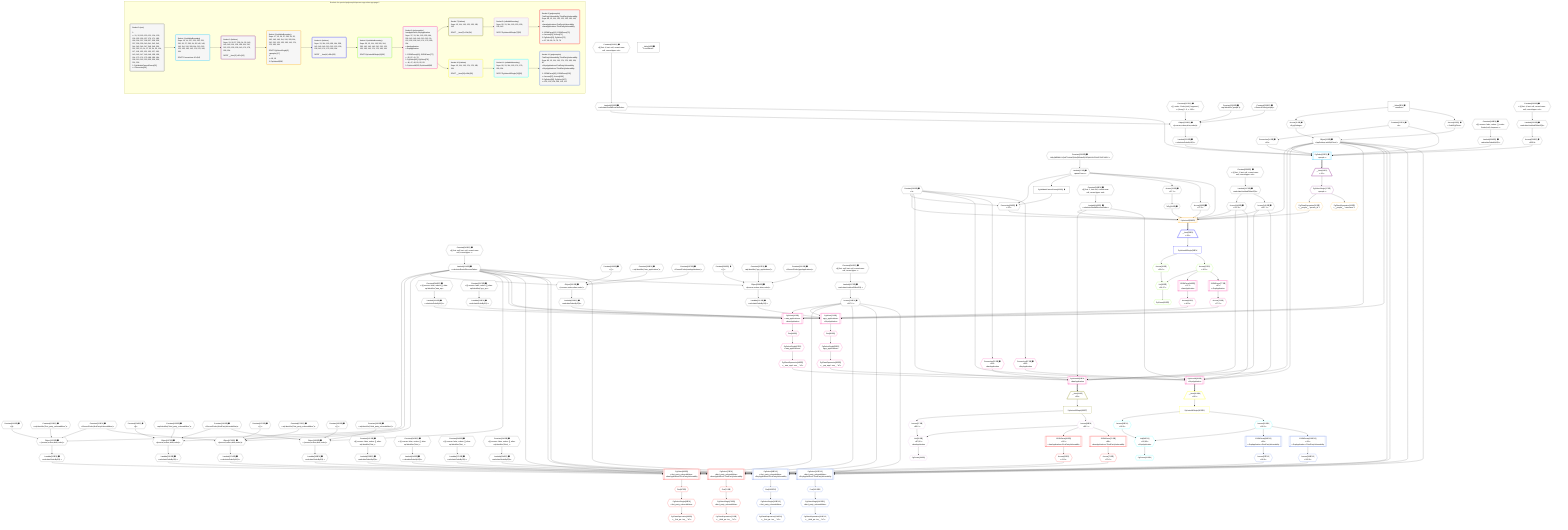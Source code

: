 %%{init: {'themeVariables': { 'fontSize': '12px'}}}%%
graph TD
    classDef path fill:#eee,stroke:#000,color:#000
    classDef plan fill:#fff,stroke-width:1px,color:#000
    classDef itemplan fill:#fff,stroke-width:2px,color:#000
    classDef unbatchedplan fill:#dff,stroke-width:1px,color:#000
    classDef sideeffectplan fill:#fcc,stroke-width:2px,color:#000
    classDef bucket fill:#f6f6f6,color:#000,stroke-width:2px,text-align:left


    %% plan dependencies
    Object122{{"Object[122∈0] ➊<br />ᐸ{reverse,orders,alias,codec}ᐳ"}}:::plan
    Lambda114{{"Lambda[114∈0] ➊<br />ᐸcalculateShouldReverseOrderᐳ"}}:::plan
    Constant119{{"Constant[119∈0] ➊<br />ᐸ[]ᐳ"}}:::plan
    Constant120{{"Constant[120∈0] ➊<br />ᐸsql.identifier(”first_party_vulnerabilities”)ᐳ"}}:::plan
    Constant121{{"Constant[121∈0] ➊<br />ᐸRecordCodec(firstPartyVulnerabilities)ᐳ"}}:::plan
    Lambda114 & Constant119 & Constant120 & Constant121 --> Object122
    Object137{{"Object[137∈0] ➊<br />ᐸ{reverse,orders,alias,codec}ᐳ"}}:::plan
    Constant134{{"Constant[134∈0] ➊<br />ᐸ[]ᐳ"}}:::plan
    Constant135{{"Constant[135∈0] ➊<br />ᐸsql.identifier(”third_party_vulnerabilities”)ᐳ"}}:::plan
    Constant136{{"Constant[136∈0] ➊<br />ᐸRecordCodec(thirdPartyVulnerabilities)ᐳ"}}:::plan
    Lambda114 & Constant134 & Constant135 & Constant136 --> Object137
    Object158{{"Object[158∈0] ➊<br />ᐸ{reverse,orders,alias,codec}ᐳ"}}:::plan
    Constant155{{"Constant[155∈0] ➊<br />ᐸ[]ᐳ"}}:::plan
    Constant156{{"Constant[156∈0] ➊<br />ᐸsql.identifier(”aws_applications”)ᐳ"}}:::plan
    Constant157{{"Constant[157∈0] ➊<br />ᐸRecordCodec(awsApplications)ᐳ"}}:::plan
    Lambda114 & Constant155 & Constant156 & Constant157 --> Object158
    Object173{{"Object[173∈0] ➊<br />ᐸ{reverse,orders,alias,codec}ᐳ"}}:::plan
    Constant170{{"Constant[170∈0] ➊<br />ᐸ[]ᐳ"}}:::plan
    Constant171{{"Constant[171∈0] ➊<br />ᐸsql.identifier(”first_party_vulnerabilities”)ᐳ"}}:::plan
    Lambda114 & Constant170 & Constant171 & Constant121 --> Object173
    Object188{{"Object[188∈0] ➊<br />ᐸ{reverse,orders,alias,codec}ᐳ"}}:::plan
    Constant185{{"Constant[185∈0] ➊<br />ᐸ[]ᐳ"}}:::plan
    Constant186{{"Constant[186∈0] ➊<br />ᐸsql.identifier(”third_party_vulnerabilities”)ᐳ"}}:::plan
    Lambda114 & Constant185 & Constant186 & Constant136 --> Object188
    Object209{{"Object[209∈0] ➊<br />ᐸ{reverse,orders,alias,codec}ᐳ"}}:::plan
    Constant206{{"Constant[206∈0] ➊<br />ᐸ[]ᐳ"}}:::plan
    Constant207{{"Constant[207∈0] ➊<br />ᐸsql.identifier(”gcp_applications”)ᐳ"}}:::plan
    Constant208{{"Constant[208∈0] ➊<br />ᐸRecordCodec(gcpApplications)ᐳ"}}:::plan
    Lambda114 & Constant206 & Constant207 & Constant208 --> Object209
    Object230{{"Object[230∈0] ➊<br />ᐸ{reverse,orders,alias,codec}ᐳ"}}:::plan
    Lambda223{{"Lambda[223∈0] ➊<br />ᐸcalculateShouldReverseOrderᐳ"}}:::plan
    Constant227{{"Constant[227∈0] ➊<br />ᐸ[ { codec: Codec(int4), fragment: { n: [Array], f: 0, c: 102ᐳ"}}:::plan
    Constant228{{"Constant[228∈0] ➊<br />ᐸsql.identifier(”people”)ᐳ"}}:::plan
    Constant229{{"Constant[229∈0] ➊<br />ᐸRecordCodec(people)ᐳ"}}:::plan
    Lambda223 & Constant227 & Constant228 & Constant229 --> Object230
    Connection26{{"Connection[26∈0] ➊<br />ᐸ22ᐳ"}}:::plan
    Constant238{{"Constant[238∈0] ➊<br />ᐸ1ᐳ"}}:::plan
    Lambda27{{"Lambda[27∈0] ➊<br />ᐸparseCursorᐳ"}}:::plan
    PgValidateParsedCursor32["PgValidateParsedCursor[32∈0] ➊"]:::plan
    Constant238 & Lambda27 & PgValidateParsedCursor32 --> Connection26
    Object13{{"Object[13∈0] ➊<br />ᐸ{pgSettings,withPgClient}ᐳ"}}:::plan
    Access11{{"Access[11∈0] ➊<br />ᐸ2.pgSettingsᐳ"}}:::plan
    Access12{{"Access[12∈0] ➊<br />ᐸ2.withPgClientᐳ"}}:::plan
    Access11 & Access12 --> Object13
    __Value2["__Value[2∈0] ➊<br />ᐸcontextᐳ"]:::plan
    __Value2 --> Access11
    __Value2 --> Access12
    Connection14{{"Connection[14∈0] ➊<br />ᐸ10ᐳ"}}:::plan
    Constant237{{"Constant[237∈0] ➊<br />ᐸ4ᐳ"}}:::plan
    Constant237 --> Connection14
    Constant239{{"Constant[239∈0] ➊<br />ᐸ'WyJjMDM4YzQzNTYwIiwiQXdzQXBwbGljYXRpb24iLCJbXCI0XCJdIl0='ᐳ"}}:::plan
    Constant239 --> Lambda27
    Lambda27 --> PgValidateParsedCursor32
    Access33{{"Access[33∈0] ➊<br />ᐸ27.1ᐳ"}}:::plan
    Lambda27 --> Access33
    ToPg34{{"ToPg[34∈0] ➊"}}:::plan
    Access33 --> ToPg34
    Access35{{"Access[35∈0] ➊<br />ᐸ27.2ᐳ"}}:::plan
    Lambda27 --> Access35
    Constant240{{"Constant[240∈0] ➊<br />ᐸ§{ first: null, last: null, cursorLower: null, cursorUpper: ᐳ"}}:::plan
    Constant240 --> Lambda114
    Lambda117{{"Lambda[117∈0] ➊<br />ᐸcalculateLimitAndOffsetSQLᐳ"}}:::plan
    Constant241{{"Constant[241∈0] ➊<br />ᐸ§{ first: null, last: null, cursorLower: null, cursorUpper: ᐳ"}}:::plan
    Constant241 --> Lambda117
    Access118{{"Access[118∈0] ➊<br />ᐸ117.0ᐳ"}}:::plan
    Lambda117 --> Access118
    Lambda123{{"Lambda[123∈0] ➊<br />ᐸcalculateOrderBySQLᐳ"}}:::plan
    Object122 --> Lambda123
    Lambda128{{"Lambda[128∈0] ➊<br />ᐸcalculateOrderBySQLᐳ"}}:::plan
    Constant242{{"Constant[242∈0] ➊<br />ᐸ§{ reverse: false, orders: [], alias: sql.identifier(”first_ᐳ"}}:::plan
    Constant242 --> Lambda128
    Lambda138{{"Lambda[138∈0] ➊<br />ᐸcalculateOrderBySQLᐳ"}}:::plan
    Object137 --> Lambda138
    Lambda143{{"Lambda[143∈0] ➊<br />ᐸcalculateOrderBySQLᐳ"}}:::plan
    Constant243{{"Constant[243∈0] ➊<br />ᐸ§{ reverse: false, orders: [], alias: sql.identifier(”third_ᐳ"}}:::plan
    Constant243 --> Lambda143
    Lambda145{{"Lambda[145∈0] ➊<br />ᐸcalculateShouldReverseOrderᐳ"}}:::plan
    Constant249{{"Constant[249∈0] ➊<br />ᐸ§{ first: 1, last: null, cursorLower: null, cursorUpper: nulᐳ"}}:::plan
    Constant249 --> Lambda145
    Lambda147{{"Lambda[147∈0] ➊<br />ᐸcalculateLimitAndOffsetSQLᐳ"}}:::plan
    Constant250{{"Constant[250∈0] ➊<br />ᐸ§{ first: 1, last: null, cursorLower: null, cursorUpper: nulᐳ"}}:::plan
    Constant250 --> Lambda147
    Access148{{"Access[148∈0] ➊<br />ᐸ147.0ᐳ"}}:::plan
    Lambda147 --> Access148
    Access149{{"Access[149∈0] ➊<br />ᐸ147.1ᐳ"}}:::plan
    Lambda147 --> Access149
    Lambda159{{"Lambda[159∈0] ➊<br />ᐸcalculateOrderBySQLᐳ"}}:::plan
    Object158 --> Lambda159
    Lambda164{{"Lambda[164∈0] ➊<br />ᐸcalculateOrderBySQLᐳ"}}:::plan
    Constant244{{"Constant[244∈0] ➊<br />ᐸ§{ reverse: false, orders: [], alias: sql.identifier(”aws_apᐳ"}}:::plan
    Constant244 --> Lambda164
    Lambda174{{"Lambda[174∈0] ➊<br />ᐸcalculateOrderBySQLᐳ"}}:::plan
    Object173 --> Lambda174
    Lambda179{{"Lambda[179∈0] ➊<br />ᐸcalculateOrderBySQLᐳ"}}:::plan
    Constant245{{"Constant[245∈0] ➊<br />ᐸ§{ reverse: false, orders: [], alias: sql.identifier(”first_ᐳ"}}:::plan
    Constant245 --> Lambda179
    Lambda189{{"Lambda[189∈0] ➊<br />ᐸcalculateOrderBySQLᐳ"}}:::plan
    Object188 --> Lambda189
    Lambda194{{"Lambda[194∈0] ➊<br />ᐸcalculateOrderBySQLᐳ"}}:::plan
    Constant246{{"Constant[246∈0] ➊<br />ᐸ§{ reverse: false, orders: [], alias: sql.identifier(”third_ᐳ"}}:::plan
    Constant246 --> Lambda194
    Lambda210{{"Lambda[210∈0] ➊<br />ᐸcalculateOrderBySQLᐳ"}}:::plan
    Object209 --> Lambda210
    Lambda215{{"Lambda[215∈0] ➊<br />ᐸcalculateOrderBySQLᐳ"}}:::plan
    Constant247{{"Constant[247∈0] ➊<br />ᐸ§{ reverse: false, orders: [], alias: sql.identifier(”gcp_apᐳ"}}:::plan
    Constant247 --> Lambda215
    Constant251{{"Constant[251∈0] ➊<br />ᐸ§{ first: 4, last: null, cursorLower: null, cursorUpper: nulᐳ"}}:::plan
    Constant251 --> Lambda223
    Lambda225{{"Lambda[225∈0] ➊<br />ᐸcalculateLimitAndOffsetSQLᐳ"}}:::plan
    Constant252{{"Constant[252∈0] ➊<br />ᐸ§{ first: 4, last: null, cursorLower: null, cursorUpper: nulᐳ"}}:::plan
    Constant252 --> Lambda225
    Access226{{"Access[226∈0] ➊<br />ᐸ225.0ᐳ"}}:::plan
    Lambda225 --> Access226
    Lambda231{{"Lambda[231∈0] ➊<br />ᐸcalculateOrderBySQLᐳ"}}:::plan
    Object230 --> Lambda231
    Lambda236{{"Lambda[236∈0] ➊<br />ᐸcalculateOrderBySQLᐳ"}}:::plan
    Constant248{{"Constant[248∈0] ➊<br />ᐸ§{ reverse: false, orders: [ { codec: Codec(int4), fragment:ᐳ"}}:::plan
    Constant248 --> Lambda236
    __Value4["__Value[4∈0] ➊<br />ᐸrootValueᐳ"]:::plan
    PgSelect15[["PgSelect[15∈1] ➊<br />ᐸpeopleᐳ"]]:::plan
    Object13 & Connection14 & Constant237 & Lambda223 & Access226 & Lambda231 & Lambda236 --> PgSelect15
    __Item16[/"__Item[16∈2]<br />ᐸ15ᐳ"\]:::itemplan
    PgSelect15 ==> __Item16
    PgSelectSingle17{{"PgSelectSingle[17∈2]<br />ᐸpeopleᐳ"}}:::plan
    __Item16 --> PgSelectSingle17
    PgUnionAll28[["PgUnionAll[28∈3]"]]:::plan
    PgClassExpression18{{"PgClassExpression[18∈3]<br />ᐸ__people__.”person_id”ᐳ"}}:::plan
    Object13 & PgClassExpression18 & Connection26 & Lambda27 & Constant238 & ToPg34 & Access35 & Lambda145 & Access148 & Access149 --> PgUnionAll28
    PgSelectSingle17 --> PgClassExpression18
    PgClassExpression19{{"PgClassExpression[19∈3]<br />ᐸ__people__.”username”ᐳ"}}:::plan
    PgSelectSingle17 --> PgClassExpression19
    __Item29[/"__Item[29∈4]<br />ᐸ28ᐳ"\]:::itemplan
    PgUnionAll28 ==> __Item29
    PgUnionAllSingle30["PgUnionAllSingle[30∈4]"]:::plan
    __Item29 --> PgUnionAllSingle30
    List38{{"List[38∈5]<br />ᐸ36,37ᐳ"}}:::plan
    Access36{{"Access[36∈5]<br />ᐸ30.0ᐳ"}}:::plan
    Access37{{"Access[37∈5]<br />ᐸ30.1ᐳ"}}:::plan
    Access36 & Access37 --> List38
    PgCursor31{{"PgCursor[31∈5]"}}:::plan
    List38 --> PgCursor31
    PgUnionAllSingle30 --> Access36
    PgUnionAllSingle30 --> Access37
    PgUnionAll53[["PgUnionAll[53∈6]<br />ᐳAwsApplication"]]:::plan
    PgClassExpression48{{"PgClassExpression[48∈6]<br />ᐸ__aws_appl...ons__.”id”ᐳ"}}:::plan
    Connection52{{"Connection[52∈6] ➊<br />ᐸ50ᐳ<br />ᐳAwsApplication"}}:::plan
    Object13 & PgClassExpression48 & Connection52 & Constant238 & Lambda145 & Access148 & Access149 --> PgUnionAll53
    PgUnionAll88[["PgUnionAll[88∈6]<br />ᐳGcpApplication"]]:::plan
    PgClassExpression83{{"PgClassExpression[83∈6]<br />ᐸ__gcp_appl...ons__.”id”ᐳ"}}:::plan
    Connection87{{"Connection[87∈6] ➊<br />ᐸ85ᐳ<br />ᐳGcpApplication"}}:::plan
    Object13 & PgClassExpression83 & Connection87 & Constant238 & Lambda145 & Access148 & Access149 --> PgUnionAll88
    PgSelect42[["PgSelect[42∈6]<br />ᐸaws_applicationsᐳ<br />ᐳAwsApplication"]]:::plan
    Access41{{"Access[41∈6]<br />ᐸ40.0ᐳ"}}:::plan
    Object13 & Access41 & Lambda114 & Access118 & Lambda159 & Lambda164 --> PgSelect42
    PgSelect79[["PgSelect[79∈6]<br />ᐸgcp_applicationsᐳ<br />ᐳGcpApplication"]]:::plan
    Access78{{"Access[78∈6]<br />ᐸ77.0ᐳ"}}:::plan
    Object13 & Access78 & Lambda114 & Access118 & Lambda210 & Lambda215 --> PgSelect79
    JSONParse40[["JSONParse[40∈6]<br />ᐸ37ᐳ<br />ᐳAwsApplication"]]:::plan
    Access37 --> JSONParse40
    JSONParse40 --> Access41
    First46{{"First[46∈6]"}}:::plan
    PgSelect42 --> First46
    PgSelectSingle47{{"PgSelectSingle[47∈6]<br />ᐸaws_applicationsᐳ"}}:::plan
    First46 --> PgSelectSingle47
    PgSelectSingle47 --> PgClassExpression48
    Constant238 --> Connection52
    JSONParse77[["JSONParse[77∈6]<br />ᐸ37ᐳ<br />ᐳGcpApplication"]]:::plan
    Access37 --> JSONParse77
    JSONParse77 --> Access78
    First81{{"First[81∈6]"}}:::plan
    PgSelect79 --> First81
    PgSelectSingle82{{"PgSelectSingle[82∈6]<br />ᐸgcp_applicationsᐳ"}}:::plan
    First81 --> PgSelectSingle82
    PgSelectSingle82 --> PgClassExpression83
    Constant238 --> Connection87
    __Item54[/"__Item[54∈7]<br />ᐸ53ᐳ"\]:::itemplan
    PgUnionAll53 ==> __Item54
    PgUnionAllSingle55["PgUnionAllSingle[55∈7]"]:::plan
    __Item54 --> PgUnionAllSingle55
    List59{{"List[59∈8]<br />ᐸ57,58ᐳ<br />ᐳAwsApplication"}}:::plan
    Access57{{"Access[57∈8]<br />ᐸ55.0ᐳ"}}:::plan
    Access58{{"Access[58∈8]<br />ᐸ55.1ᐳ"}}:::plan
    Access57 & Access58 --> List59
    PgCursor56{{"PgCursor[56∈8]"}}:::plan
    List59 --> PgCursor56
    PgUnionAllSingle55 --> Access57
    PgUnionAllSingle55 --> Access58
    PgSelect63[["PgSelect[63∈9]<br />ᐸfirst_party_vulnerabilitiesᐳ<br />ᐳAwsApplicationᐳFirstPartyVulnerability"]]:::plan
    Access62{{"Access[62∈9]<br />ᐸ61.0ᐳ"}}:::plan
    Object13 & Access62 & Lambda114 & Access118 & Lambda123 & Lambda128 --> PgSelect63
    PgSelect72[["PgSelect[72∈9]<br />ᐸthird_party_vulnerabilitiesᐳ<br />ᐳAwsApplicationᐳThirdPartyVulnerability"]]:::plan
    Access71{{"Access[71∈9]<br />ᐸ70.0ᐳ"}}:::plan
    Object13 & Access71 & Lambda114 & Access118 & Lambda138 & Lambda143 --> PgSelect72
    JSONParse61[["JSONParse[61∈9]<br />ᐸ58ᐳ<br />ᐳAwsApplicationᐳFirstPartyVulnerability"]]:::plan
    Access58 --> JSONParse61
    JSONParse61 --> Access62
    First67{{"First[67∈9]"}}:::plan
    PgSelect63 --> First67
    PgSelectSingle68{{"PgSelectSingle[68∈9]<br />ᐸfirst_party_vulnerabilitiesᐳ"}}:::plan
    First67 --> PgSelectSingle68
    PgClassExpression69{{"PgClassExpression[69∈9]<br />ᐸ__first_pa...ies__.”id”ᐳ"}}:::plan
    PgSelectSingle68 --> PgClassExpression69
    JSONParse70[["JSONParse[70∈9]<br />ᐸ58ᐳ<br />ᐳAwsApplicationᐳThirdPartyVulnerability"]]:::plan
    Access58 --> JSONParse70
    JSONParse70 --> Access71
    First74{{"First[74∈9]"}}:::plan
    PgSelect72 --> First74
    PgSelectSingle75{{"PgSelectSingle[75∈9]<br />ᐸthird_party_vulnerabilitiesᐳ"}}:::plan
    First74 --> PgSelectSingle75
    PgClassExpression76{{"PgClassExpression[76∈9]<br />ᐸ__third_pa...ies__.”id”ᐳ"}}:::plan
    PgSelectSingle75 --> PgClassExpression76
    __Item89[/"__Item[89∈10]<br />ᐸ88ᐳ"\]:::itemplan
    PgUnionAll88 ==> __Item89
    PgUnionAllSingle90["PgUnionAllSingle[90∈10]"]:::plan
    __Item89 --> PgUnionAllSingle90
    List94{{"List[94∈11]<br />ᐸ92,93ᐳ<br />ᐳGcpApplication"}}:::plan
    Access92{{"Access[92∈11]<br />ᐸ90.0ᐳ"}}:::plan
    Access93{{"Access[93∈11]<br />ᐸ90.1ᐳ"}}:::plan
    Access92 & Access93 --> List94
    PgCursor91{{"PgCursor[91∈11]"}}:::plan
    List94 --> PgCursor91
    PgUnionAllSingle90 --> Access92
    PgUnionAllSingle90 --> Access93
    PgSelect98[["PgSelect[98∈12]<br />ᐸfirst_party_vulnerabilitiesᐳ<br />ᐳGcpApplicationᐳFirstPartyVulnerability"]]:::plan
    Access97{{"Access[97∈12]<br />ᐸ96.0ᐳ"}}:::plan
    Object13 & Access97 & Lambda114 & Access118 & Lambda174 & Lambda179 --> PgSelect98
    PgSelect107[["PgSelect[107∈12]<br />ᐸthird_party_vulnerabilitiesᐳ<br />ᐳGcpApplicationᐳThirdPartyVulnerability"]]:::plan
    Access106{{"Access[106∈12]<br />ᐸ105.0ᐳ"}}:::plan
    Object13 & Access106 & Lambda114 & Access118 & Lambda189 & Lambda194 --> PgSelect107
    JSONParse96[["JSONParse[96∈12]<br />ᐸ93ᐳ<br />ᐳGcpApplicationᐳFirstPartyVulnerability"]]:::plan
    Access93 --> JSONParse96
    JSONParse96 --> Access97
    First102{{"First[102∈12]"}}:::plan
    PgSelect98 --> First102
    PgSelectSingle103{{"PgSelectSingle[103∈12]<br />ᐸfirst_party_vulnerabilitiesᐳ"}}:::plan
    First102 --> PgSelectSingle103
    PgClassExpression104{{"PgClassExpression[104∈12]<br />ᐸ__first_pa...ies__.”id”ᐳ"}}:::plan
    PgSelectSingle103 --> PgClassExpression104
    JSONParse105[["JSONParse[105∈12]<br />ᐸ93ᐳ<br />ᐳGcpApplicationᐳThirdPartyVulnerability"]]:::plan
    Access93 --> JSONParse105
    JSONParse105 --> Access106
    First109{{"First[109∈12]"}}:::plan
    PgSelect107 --> First109
    PgSelectSingle110{{"PgSelectSingle[110∈12]<br />ᐸthird_party_vulnerabilitiesᐳ"}}:::plan
    First109 --> PgSelectSingle110
    PgClassExpression111{{"PgClassExpression[111∈12]<br />ᐸ__third_pa...ies__.”id”ᐳ"}}:::plan
    PgSelectSingle110 --> PgClassExpression111

    %% define steps

    subgraph "Buckets for queries/polymorphic/person-app-vulns.app-page-2"
    Bucket0("Bucket 0 (root)<br /><br />1: <br />ᐳ: 11, 12, 119, 120, 121, 134, 135, 136, 155, 156, 157, 170, 171, 185, 186, 206, 207, 208, 227, 228, 229, 237, 238, 239, 240, 241, 242, 243, 244, 245, 246, 247, 248, 249, 250, 251, 252, 13, 14, 27, 33, 34, 35, 114, 117, 118, 122, 123, 128, 137, 138, 143, 145, 147, 148, 149, 158, 159, 164, 173, 174, 179, 188, 189, 194, 209, 210, 215, 223, 225, 226, 230, 231, 236<br />2: PgValidateParsedCursor[32]<br />ᐳ: Connection[26]"):::bucket
    classDef bucket0 stroke:#696969
    class Bucket0,__Value2,__Value4,Access11,Access12,Object13,Connection14,Connection26,Lambda27,PgValidateParsedCursor32,Access33,ToPg34,Access35,Lambda114,Lambda117,Access118,Constant119,Constant120,Constant121,Object122,Lambda123,Lambda128,Constant134,Constant135,Constant136,Object137,Lambda138,Lambda143,Lambda145,Lambda147,Access148,Access149,Constant155,Constant156,Constant157,Object158,Lambda159,Lambda164,Constant170,Constant171,Object173,Lambda174,Lambda179,Constant185,Constant186,Object188,Lambda189,Lambda194,Constant206,Constant207,Constant208,Object209,Lambda210,Lambda215,Lambda223,Lambda225,Access226,Constant227,Constant228,Constant229,Object230,Lambda231,Lambda236,Constant237,Constant238,Constant239,Constant240,Constant241,Constant242,Constant243,Constant244,Constant245,Constant246,Constant247,Constant248,Constant249,Constant250,Constant251,Constant252 bucket0
    Bucket1("Bucket 1 (nullableBoundary)<br />Deps: 13, 14, 237, 223, 226, 231, 236, 26, 27, 238, 34, 35, 145, 148, 149, 114, 118, 159, 164, 210, 215, 123, 128, 138, 143, 174, 179, 189, 194<br /><br />ROOT Connectionᐸ10ᐳ[14]"):::bucket
    classDef bucket1 stroke:#00bfff
    class Bucket1,PgSelect15 bucket1
    Bucket2("Bucket 2 (listItem)<br />Deps: 13, 26, 27, 238, 34, 35, 145, 148, 149, 114, 118, 159, 164, 210, 215, 123, 128, 138, 143, 174, 179, 189, 194<br /><br />ROOT __Item{2}ᐸ15ᐳ[16]"):::bucket
    classDef bucket2 stroke:#7f007f
    class Bucket2,__Item16,PgSelectSingle17 bucket2
    Bucket3("Bucket 3 (nullableBoundary)<br />Deps: 17, 13, 26, 27, 238, 34, 35, 145, 148, 149, 114, 118, 159, 164, 210, 215, 123, 128, 138, 143, 174, 179, 189, 194<br /><br />ROOT PgSelectSingle{2}ᐸpeopleᐳ[17]<br />1: <br />ᐳ: 18, 19<br />2: PgUnionAll[28]"):::bucket
    classDef bucket3 stroke:#ffa500
    class Bucket3,PgClassExpression18,PgClassExpression19,PgUnionAll28 bucket3
    Bucket4("Bucket 4 (listItem)<br />Deps: 13, 114, 118, 159, 164, 238, 145, 148, 149, 210, 215, 123, 128, 138, 143, 174, 179, 189, 194<br /><br />ROOT __Item{4}ᐸ28ᐳ[29]"):::bucket
    classDef bucket4 stroke:#0000ff
    class Bucket4,__Item29,PgUnionAllSingle30 bucket4
    Bucket5("Bucket 5 (nullableBoundary)<br />Deps: 30, 13, 114, 118, 159, 164, 238, 145, 148, 149, 210, 215, 123, 128, 138, 143, 174, 179, 189, 194<br /><br />ROOT PgUnionAllSingle{4}[30]"):::bucket
    classDef bucket5 stroke:#7fff00
    class Bucket5,PgCursor31,Access36,Access37,List38 bucket5
    Bucket6("Bucket 6 (polymorphic)<br />AwsApplication,GcpApplication<br />Deps: 37, 13, 114, 118, 159, 164, 238, 145, 148, 149, 210, 215, 30, 123, 128, 138, 143, 174, 179, 189, 194<br />ᐳAwsApplication<br />ᐳGcpApplication<br /><br />1: JSONParse[40], JSONParse[77]<br />ᐳ: 52, 87, 41, 78<br />2: PgSelect[42], PgSelect[79]<br />ᐳ: 46, 47, 48, 81, 82, 83<br />3: PgUnionAll[53], PgUnionAll[88]"):::bucket
    classDef bucket6 stroke:#ff1493
    class Bucket6,JSONParse40,Access41,PgSelect42,First46,PgSelectSingle47,PgClassExpression48,Connection52,PgUnionAll53,JSONParse77,Access78,PgSelect79,First81,PgSelectSingle82,PgClassExpression83,Connection87,PgUnionAll88 bucket6
    Bucket7("Bucket 7 (listItem)<br />Deps: 13, 114, 118, 123, 128, 138, 143<br /><br />ROOT __Item{7}ᐸ53ᐳ[54]"):::bucket
    classDef bucket7 stroke:#808000
    class Bucket7,__Item54,PgUnionAllSingle55 bucket7
    Bucket8("Bucket 8 (nullableBoundary)<br />Deps: 55, 13, 114, 118, 123, 128, 138, 143<br /><br />ROOT PgUnionAllSingle{7}[55]"):::bucket
    classDef bucket8 stroke:#dda0dd
    class Bucket8,PgCursor56,Access57,Access58,List59 bucket8
    Bucket9("Bucket 9 (polymorphic)<br />FirstPartyVulnerability,ThirdPartyVulnerability<br />Deps: 58, 13, 114, 118, 123, 128, 138, 143, 55<br />ᐳAwsApplicationᐳFirstPartyVulnerability<br />ᐳAwsApplicationᐳThirdPartyVulnerability<br /><br />1: JSONParse[61], JSONParse[70]<br />ᐳ: Access[62], Access[71]<br />2: PgSelect[63], PgSelect[72]<br />ᐳ: 67, 68, 69, 74, 75, 76"):::bucket
    classDef bucket9 stroke:#ff0000
    class Bucket9,JSONParse61,Access62,PgSelect63,First67,PgSelectSingle68,PgClassExpression69,JSONParse70,Access71,PgSelect72,First74,PgSelectSingle75,PgClassExpression76 bucket9
    Bucket10("Bucket 10 (listItem)<br />Deps: 13, 114, 118, 174, 179, 189, 194<br /><br />ROOT __Item{10}ᐸ88ᐳ[89]"):::bucket
    classDef bucket10 stroke:#ffff00
    class Bucket10,__Item89,PgUnionAllSingle90 bucket10
    Bucket11("Bucket 11 (nullableBoundary)<br />Deps: 90, 13, 114, 118, 174, 179, 189, 194<br /><br />ROOT PgUnionAllSingle{10}[90]"):::bucket
    classDef bucket11 stroke:#00ffff
    class Bucket11,PgCursor91,Access92,Access93,List94 bucket11
    Bucket12("Bucket 12 (polymorphic)<br />FirstPartyVulnerability,ThirdPartyVulnerability<br />Deps: 93, 13, 114, 118, 174, 179, 189, 194, 90<br />ᐳGcpApplicationᐳFirstPartyVulnerability<br />ᐳGcpApplicationᐳThirdPartyVulnerability<br /><br />1: JSONParse[96], JSONParse[105]<br />ᐳ: Access[97], Access[106]<br />2: PgSelect[98], PgSelect[107]<br />ᐳ: 102, 103, 104, 109, 110, 111"):::bucket
    classDef bucket12 stroke:#4169e1
    class Bucket12,JSONParse96,Access97,PgSelect98,First102,PgSelectSingle103,PgClassExpression104,JSONParse105,Access106,PgSelect107,First109,PgSelectSingle110,PgClassExpression111 bucket12
    Bucket0 --> Bucket1
    Bucket1 --> Bucket2
    Bucket2 --> Bucket3
    Bucket3 --> Bucket4
    Bucket4 --> Bucket5
    Bucket5 --> Bucket6
    Bucket6 --> Bucket7 & Bucket10
    Bucket7 --> Bucket8
    Bucket8 --> Bucket9
    Bucket10 --> Bucket11
    Bucket11 --> Bucket12
    end